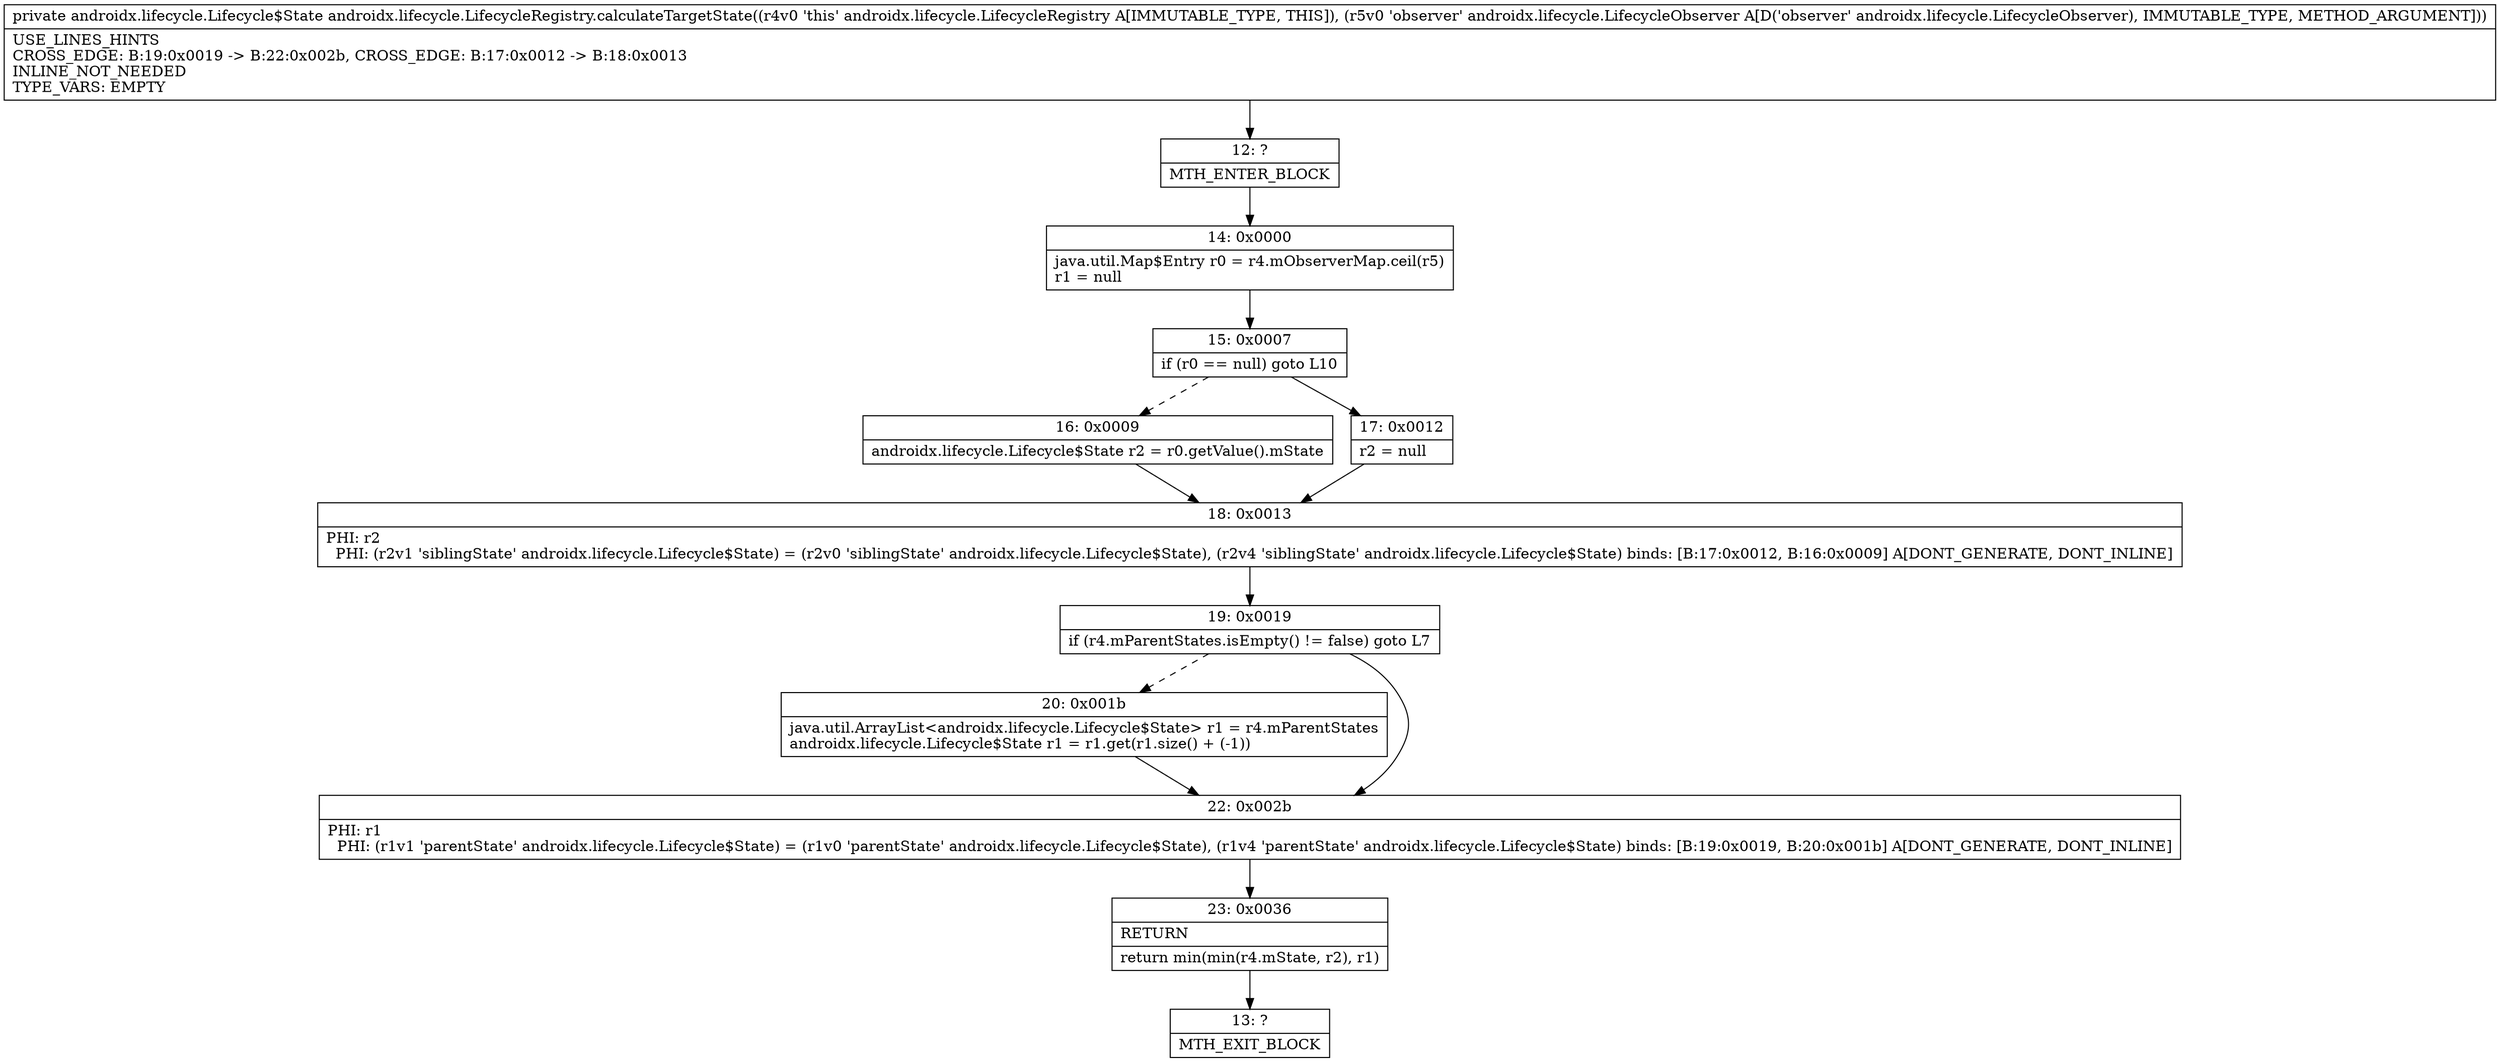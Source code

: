 digraph "CFG forandroidx.lifecycle.LifecycleRegistry.calculateTargetState(Landroidx\/lifecycle\/LifecycleObserver;)Landroidx\/lifecycle\/Lifecycle$State;" {
Node_12 [shape=record,label="{12\:\ ?|MTH_ENTER_BLOCK\l}"];
Node_14 [shape=record,label="{14\:\ 0x0000|java.util.Map$Entry r0 = r4.mObserverMap.ceil(r5)\lr1 = null\l}"];
Node_15 [shape=record,label="{15\:\ 0x0007|if (r0 == null) goto L10\l}"];
Node_16 [shape=record,label="{16\:\ 0x0009|androidx.lifecycle.Lifecycle$State r2 = r0.getValue().mState\l}"];
Node_18 [shape=record,label="{18\:\ 0x0013|PHI: r2 \l  PHI: (r2v1 'siblingState' androidx.lifecycle.Lifecycle$State) = (r2v0 'siblingState' androidx.lifecycle.Lifecycle$State), (r2v4 'siblingState' androidx.lifecycle.Lifecycle$State) binds: [B:17:0x0012, B:16:0x0009] A[DONT_GENERATE, DONT_INLINE]\l}"];
Node_19 [shape=record,label="{19\:\ 0x0019|if (r4.mParentStates.isEmpty() != false) goto L7\l}"];
Node_20 [shape=record,label="{20\:\ 0x001b|java.util.ArrayList\<androidx.lifecycle.Lifecycle$State\> r1 = r4.mParentStates\landroidx.lifecycle.Lifecycle$State r1 = r1.get(r1.size() + (\-1))\l}"];
Node_22 [shape=record,label="{22\:\ 0x002b|PHI: r1 \l  PHI: (r1v1 'parentState' androidx.lifecycle.Lifecycle$State) = (r1v0 'parentState' androidx.lifecycle.Lifecycle$State), (r1v4 'parentState' androidx.lifecycle.Lifecycle$State) binds: [B:19:0x0019, B:20:0x001b] A[DONT_GENERATE, DONT_INLINE]\l}"];
Node_23 [shape=record,label="{23\:\ 0x0036|RETURN\l|return min(min(r4.mState, r2), r1)\l}"];
Node_13 [shape=record,label="{13\:\ ?|MTH_EXIT_BLOCK\l}"];
Node_17 [shape=record,label="{17\:\ 0x0012|r2 = null\l}"];
MethodNode[shape=record,label="{private androidx.lifecycle.Lifecycle$State androidx.lifecycle.LifecycleRegistry.calculateTargetState((r4v0 'this' androidx.lifecycle.LifecycleRegistry A[IMMUTABLE_TYPE, THIS]), (r5v0 'observer' androidx.lifecycle.LifecycleObserver A[D('observer' androidx.lifecycle.LifecycleObserver), IMMUTABLE_TYPE, METHOD_ARGUMENT]))  | USE_LINES_HINTS\lCROSS_EDGE: B:19:0x0019 \-\> B:22:0x002b, CROSS_EDGE: B:17:0x0012 \-\> B:18:0x0013\lINLINE_NOT_NEEDED\lTYPE_VARS: EMPTY\l}"];
MethodNode -> Node_12;Node_12 -> Node_14;
Node_14 -> Node_15;
Node_15 -> Node_16[style=dashed];
Node_15 -> Node_17;
Node_16 -> Node_18;
Node_18 -> Node_19;
Node_19 -> Node_20[style=dashed];
Node_19 -> Node_22;
Node_20 -> Node_22;
Node_22 -> Node_23;
Node_23 -> Node_13;
Node_17 -> Node_18;
}

